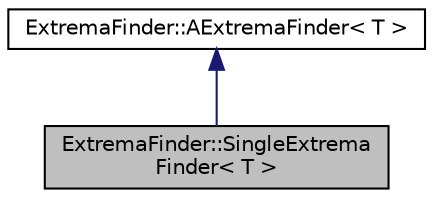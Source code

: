 digraph "ExtremaFinder::SingleExtremaFinder&lt; T &gt;"
{
  edge [fontname="Helvetica",fontsize="10",labelfontname="Helvetica",labelfontsize="10"];
  node [fontname="Helvetica",fontsize="10",shape=record];
  Node0 [label="ExtremaFinder::SingleExtrema\lFinder\< T \>",height=0.2,width=0.4,color="black", fillcolor="grey75", style="filled", fontcolor="black"];
  Node1 -> Node0 [dir="back",color="midnightblue",fontsize="10",style="solid",fontname="Helvetica"];
  Node1 [label="ExtremaFinder::AExtremaFinder\< T \>",height=0.2,width=0.4,color="black", fillcolor="white", style="filled",URL="$classExtremaFinder_1_1AExtremaFinder.html"];
}
